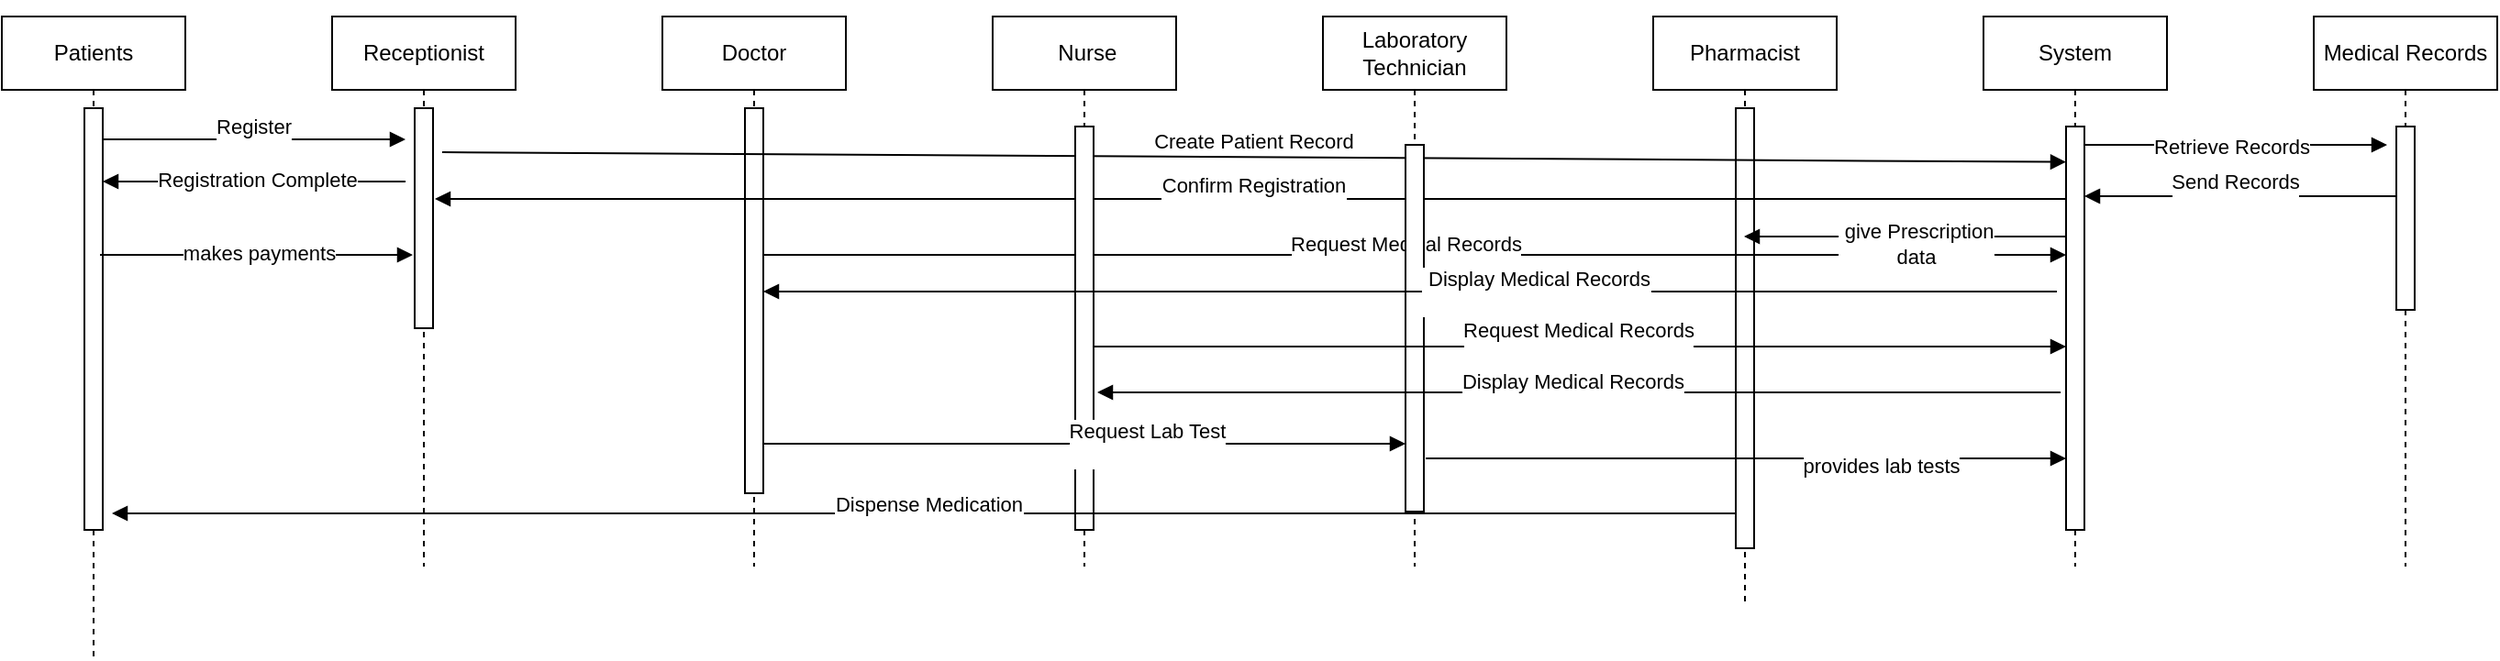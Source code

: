 <mxfile version="24.7.17">
  <diagram name="Page-1" id="2YBvvXClWsGukQMizWep">
    <mxGraphModel grid="1" page="1" gridSize="10" guides="1" tooltips="1" connect="1" arrows="1" fold="1" pageScale="1" pageWidth="850" pageHeight="1100" math="0" shadow="0">
      <root>
        <mxCell id="0" />
        <mxCell id="1" parent="0" />
        <mxCell id="5jQq0_R5dznM5S6B8pMf-5" value="Patients" style="shape=umlLifeline;perimeter=lifelinePerimeter;whiteSpace=wrap;html=1;container=1;dropTarget=0;collapsible=0;recursiveResize=0;outlineConnect=0;portConstraint=eastwest;newEdgeStyle={&quot;curved&quot;:0,&quot;rounded&quot;:0};" vertex="1" parent="1">
          <mxGeometry x="80" y="60" width="100" height="350" as="geometry" />
        </mxCell>
        <mxCell id="5jQq0_R5dznM5S6B8pMf-20" value="" style="html=1;points=[[0,0,0,0,5],[0,1,0,0,-5],[1,0,0,0,5],[1,1,0,0,-5]];perimeter=orthogonalPerimeter;outlineConnect=0;targetShapes=umlLifeline;portConstraint=eastwest;newEdgeStyle={&quot;curved&quot;:0,&quot;rounded&quot;:0};" vertex="1" parent="5jQq0_R5dznM5S6B8pMf-5">
          <mxGeometry x="45" y="50" width="10" height="230" as="geometry" />
        </mxCell>
        <mxCell id="5jQq0_R5dznM5S6B8pMf-6" value="&lt;div&gt;&amp;nbsp;&lt;/div&gt;&lt;div&gt;Receptionist&lt;/div&gt;&lt;div&gt;&lt;br&gt;&lt;/div&gt;" style="shape=umlLifeline;perimeter=lifelinePerimeter;whiteSpace=wrap;html=1;container=1;dropTarget=0;collapsible=0;recursiveResize=0;outlineConnect=0;portConstraint=eastwest;newEdgeStyle={&quot;curved&quot;:0,&quot;rounded&quot;:0};" vertex="1" parent="1">
          <mxGeometry x="260" y="60" width="100" height="300" as="geometry" />
        </mxCell>
        <mxCell id="5jQq0_R5dznM5S6B8pMf-26" value="" style="html=1;points=[[0,0,0,0,5],[0,1,0,0,-5],[1,0,0,0,5],[1,1,0,0,-5]];perimeter=orthogonalPerimeter;outlineConnect=0;targetShapes=umlLifeline;portConstraint=eastwest;newEdgeStyle={&quot;curved&quot;:0,&quot;rounded&quot;:0};" vertex="1" parent="5jQq0_R5dznM5S6B8pMf-6">
          <mxGeometry x="45" y="50" width="10" height="120" as="geometry" />
        </mxCell>
        <mxCell id="5jQq0_R5dznM5S6B8pMf-8" value="Doctor" style="shape=umlLifeline;perimeter=lifelinePerimeter;whiteSpace=wrap;html=1;container=1;dropTarget=0;collapsible=0;recursiveResize=0;outlineConnect=0;portConstraint=eastwest;newEdgeStyle={&quot;curved&quot;:0,&quot;rounded&quot;:0};" vertex="1" parent="1">
          <mxGeometry x="440" y="60" width="100" height="300" as="geometry" />
        </mxCell>
        <mxCell id="5jQq0_R5dznM5S6B8pMf-32" value="" style="html=1;points=[[0,0,0,0,5],[0,1,0,0,-5],[1,0,0,0,5],[1,1,0,0,-5]];perimeter=orthogonalPerimeter;outlineConnect=0;targetShapes=umlLifeline;portConstraint=eastwest;newEdgeStyle={&quot;curved&quot;:0,&quot;rounded&quot;:0};" vertex="1" parent="5jQq0_R5dznM5S6B8pMf-8">
          <mxGeometry x="45" y="50" width="10" height="210" as="geometry" />
        </mxCell>
        <mxCell id="5jQq0_R5dznM5S6B8pMf-10" value="&lt;div&gt;&lt;br&gt;&lt;/div&gt;&lt;div&gt;&amp;nbsp;Nurse&lt;/div&gt;&lt;div&gt;&lt;br&gt;&lt;/div&gt;" style="shape=umlLifeline;perimeter=lifelinePerimeter;whiteSpace=wrap;html=1;container=1;dropTarget=0;collapsible=0;recursiveResize=0;outlineConnect=0;portConstraint=eastwest;newEdgeStyle={&quot;curved&quot;:0,&quot;rounded&quot;:0};" vertex="1" parent="1">
          <mxGeometry x="620" y="60" width="100" height="300" as="geometry" />
        </mxCell>
        <mxCell id="5jQq0_R5dznM5S6B8pMf-12" value="&lt;div&gt;&amp;nbsp;&amp;nbsp;&lt;/div&gt;&lt;div&gt;Laboratory Technician&lt;/div&gt;&lt;div&gt;&lt;br&gt;&lt;/div&gt;" style="shape=umlLifeline;perimeter=lifelinePerimeter;whiteSpace=wrap;html=1;container=1;dropTarget=0;collapsible=0;recursiveResize=0;outlineConnect=0;portConstraint=eastwest;newEdgeStyle={&quot;curved&quot;:0,&quot;rounded&quot;:0};" vertex="1" parent="1">
          <mxGeometry x="800" y="60" width="100" height="300" as="geometry" />
        </mxCell>
        <mxCell id="5jQq0_R5dznM5S6B8pMf-14" value="&lt;div&gt;&lt;br&gt;&lt;/div&gt;&lt;div&gt;Pharmacist&lt;/div&gt;&lt;div&gt;&lt;br&gt;&lt;/div&gt;" style="shape=umlLifeline;perimeter=lifelinePerimeter;whiteSpace=wrap;html=1;container=1;dropTarget=0;collapsible=0;recursiveResize=0;outlineConnect=0;portConstraint=eastwest;newEdgeStyle={&quot;curved&quot;:0,&quot;rounded&quot;:0};" vertex="1" parent="1">
          <mxGeometry x="980" y="60" width="100" height="320" as="geometry" />
        </mxCell>
        <mxCell id="5jQq0_R5dznM5S6B8pMf-41" value="" style="html=1;points=[[0,0,0,0,5],[0,1,0,0,-5],[1,0,0,0,5],[1,1,0,0,-5]];perimeter=orthogonalPerimeter;outlineConnect=0;targetShapes=umlLifeline;portConstraint=eastwest;newEdgeStyle={&quot;curved&quot;:0,&quot;rounded&quot;:0};" vertex="1" parent="5jQq0_R5dznM5S6B8pMf-14">
          <mxGeometry x="45" y="50" width="10" height="240" as="geometry" />
        </mxCell>
        <mxCell id="5jQq0_R5dznM5S6B8pMf-16" value="&lt;div&gt;&lt;div&gt;&lt;br&gt;&lt;/div&gt;&lt;div&gt;System&lt;/div&gt;&lt;/div&gt;&lt;div&gt;&lt;br&gt;&lt;/div&gt;" style="shape=umlLifeline;perimeter=lifelinePerimeter;whiteSpace=wrap;html=1;container=1;dropTarget=0;collapsible=0;recursiveResize=0;outlineConnect=0;portConstraint=eastwest;newEdgeStyle={&quot;curved&quot;:0,&quot;rounded&quot;:0};" vertex="1" parent="1">
          <mxGeometry x="1160" y="60" width="100" height="300" as="geometry" />
        </mxCell>
        <mxCell id="5jQq0_R5dznM5S6B8pMf-23" value="" style="html=1;points=[[0,0,0,0,5],[0,1,0,0,-5],[1,0,0,0,5],[1,1,0,0,-5]];perimeter=orthogonalPerimeter;outlineConnect=0;targetShapes=umlLifeline;portConstraint=eastwest;newEdgeStyle={&quot;curved&quot;:0,&quot;rounded&quot;:0};" vertex="1" parent="5jQq0_R5dznM5S6B8pMf-16">
          <mxGeometry x="45" y="60" width="10" height="220" as="geometry" />
        </mxCell>
        <mxCell id="5jQq0_R5dznM5S6B8pMf-18" value="&lt;div&gt;&lt;div&gt;&lt;br&gt;&lt;/div&gt;&lt;div&gt;Medical Records&lt;/div&gt;&lt;/div&gt;&lt;div&gt;&lt;br&gt;&lt;/div&gt;" style="shape=umlLifeline;perimeter=lifelinePerimeter;whiteSpace=wrap;html=1;container=1;dropTarget=0;collapsible=0;recursiveResize=0;outlineConnect=0;portConstraint=eastwest;newEdgeStyle={&quot;curved&quot;:0,&quot;rounded&quot;:0};" vertex="1" parent="1">
          <mxGeometry x="1340" y="60" width="100" height="300" as="geometry" />
        </mxCell>
        <mxCell id="5jQq0_R5dznM5S6B8pMf-36" value="" style="html=1;points=[[0,0,0,0,5],[0,1,0,0,-5],[1,0,0,0,5],[1,1,0,0,-5]];perimeter=orthogonalPerimeter;outlineConnect=0;targetShapes=umlLifeline;portConstraint=eastwest;newEdgeStyle={&quot;curved&quot;:0,&quot;rounded&quot;:0};" vertex="1" parent="5jQq0_R5dznM5S6B8pMf-18">
          <mxGeometry x="45" y="60" width="10" height="100" as="geometry" />
        </mxCell>
        <mxCell id="5jQq0_R5dznM5S6B8pMf-21" value="&lt;div&gt;&lt;br&gt;&lt;/div&gt;&lt;div&gt;&lt;br&gt;&lt;/div&gt;&lt;div&gt;&lt;br&gt;&lt;/div&gt;&lt;div&gt;&lt;br&gt;&lt;/div&gt;&lt;div&gt;&lt;br&gt;&lt;/div&gt;" style="html=1;verticalAlign=bottom;endArrow=block;curved=0;rounded=0;" edge="1" parent="1" source="5jQq0_R5dznM5S6B8pMf-20">
          <mxGeometry width="80" relative="1" as="geometry">
            <mxPoint x="210" y="280" as="sourcePoint" />
            <mxPoint x="300" y="127" as="targetPoint" />
          </mxGeometry>
        </mxCell>
        <mxCell id="5jQq0_R5dznM5S6B8pMf-22" value="&lt;div&gt;Register&lt;/div&gt;&lt;div&gt;&lt;br&gt;&lt;/div&gt;" style="edgeLabel;html=1;align=center;verticalAlign=middle;resizable=0;points=[];" connectable="0" vertex="1" parent="5jQq0_R5dznM5S6B8pMf-21">
          <mxGeometry x="-0.011" relative="1" as="geometry">
            <mxPoint as="offset" />
          </mxGeometry>
        </mxCell>
        <mxCell id="5jQq0_R5dznM5S6B8pMf-25" value="&lt;div&gt;Create Patient Record&lt;/div&gt;" style="html=1;verticalAlign=bottom;endArrow=block;curved=0;rounded=0;entryX=0;entryY=0.088;entryDx=0;entryDy=0;entryPerimeter=0;" edge="1" parent="1" target="5jQq0_R5dznM5S6B8pMf-23">
          <mxGeometry width="80" relative="1" as="geometry">
            <mxPoint x="320" y="134" as="sourcePoint" />
            <mxPoint x="860" y="280" as="targetPoint" />
          </mxGeometry>
        </mxCell>
        <mxCell id="5jQq0_R5dznM5S6B8pMf-30" value="" style="html=1;verticalAlign=bottom;endArrow=block;curved=0;rounded=0;" edge="1" parent="1" target="5jQq0_R5dznM5S6B8pMf-20">
          <mxGeometry width="80" relative="1" as="geometry">
            <mxPoint x="300" y="150" as="sourcePoint" />
            <mxPoint x="550" y="280" as="targetPoint" />
            <Array as="points" />
          </mxGeometry>
        </mxCell>
        <mxCell id="5jQq0_R5dznM5S6B8pMf-31" value="Registration Complete" style="edgeLabel;html=1;align=center;verticalAlign=middle;resizable=0;points=[];" connectable="0" vertex="1" parent="5jQq0_R5dznM5S6B8pMf-30">
          <mxGeometry x="-0.018" y="-1" relative="1" as="geometry">
            <mxPoint as="offset" />
          </mxGeometry>
        </mxCell>
        <mxCell id="5jQq0_R5dznM5S6B8pMf-33" value="" style="html=1;verticalAlign=bottom;endArrow=block;curved=0;rounded=0;" edge="1" parent="1">
          <mxGeometry width="80" relative="1" as="geometry">
            <mxPoint x="495" y="190" as="sourcePoint" />
            <mxPoint x="1205" y="190" as="targetPoint" />
          </mxGeometry>
        </mxCell>
        <mxCell id="5jQq0_R5dznM5S6B8pMf-35" value="&lt;div&gt;Request Medical Records&lt;/div&gt;&lt;div&gt;&lt;br&gt;&lt;/div&gt;" style="edgeLabel;html=1;align=center;verticalAlign=middle;resizable=0;points=[];" connectable="0" vertex="1" parent="5jQq0_R5dznM5S6B8pMf-33">
          <mxGeometry x="-0.014" y="-1" relative="1" as="geometry">
            <mxPoint as="offset" />
          </mxGeometry>
        </mxCell>
        <mxCell id="5jQq0_R5dznM5S6B8pMf-37" value="" style="html=1;verticalAlign=bottom;endArrow=block;curved=0;rounded=0;" edge="1" parent="1" source="5jQq0_R5dznM5S6B8pMf-23">
          <mxGeometry width="80" relative="1" as="geometry">
            <mxPoint x="1190" y="280" as="sourcePoint" />
            <mxPoint x="1380" y="130" as="targetPoint" />
            <Array as="points" />
          </mxGeometry>
        </mxCell>
        <mxCell id="5jQq0_R5dznM5S6B8pMf-38" value="Retrieve Records" style="edgeLabel;html=1;align=center;verticalAlign=middle;resizable=0;points=[];" connectable="0" vertex="1" parent="5jQq0_R5dznM5S6B8pMf-37">
          <mxGeometry x="-0.03" y="-1" relative="1" as="geometry">
            <mxPoint as="offset" />
          </mxGeometry>
        </mxCell>
        <mxCell id="5jQq0_R5dznM5S6B8pMf-39" value="" style="html=1;verticalAlign=bottom;endArrow=block;curved=0;rounded=0;" edge="1" parent="1">
          <mxGeometry width="80" relative="1" as="geometry">
            <mxPoint x="1384.5" y="158" as="sourcePoint" />
            <mxPoint x="1215" y="158" as="targetPoint" />
            <Array as="points">
              <mxPoint x="1265" y="158" />
              <mxPoint x="1245" y="158" />
            </Array>
          </mxGeometry>
        </mxCell>
        <mxCell id="5jQq0_R5dznM5S6B8pMf-40" value="&lt;div&gt;Send Records&lt;/div&gt;&lt;div&gt;&lt;br&gt;&lt;/div&gt;" style="edgeLabel;html=1;align=center;verticalAlign=middle;resizable=0;points=[];" connectable="0" vertex="1" parent="5jQq0_R5dznM5S6B8pMf-39">
          <mxGeometry x="0.032" y="-1" relative="1" as="geometry">
            <mxPoint as="offset" />
          </mxGeometry>
        </mxCell>
        <mxCell id="5jQq0_R5dznM5S6B8pMf-43" value="" style="html=1;verticalAlign=bottom;endArrow=block;curved=0;rounded=0;" edge="1" parent="1">
          <mxGeometry width="80" relative="1" as="geometry">
            <mxPoint x="1205.5" y="159.5" as="sourcePoint" />
            <mxPoint x="316" y="159.5" as="targetPoint" />
          </mxGeometry>
        </mxCell>
        <mxCell id="5jQq0_R5dznM5S6B8pMf-44" value="&lt;div&gt;Confirm Registration&lt;/div&gt;&lt;div&gt;&lt;br&gt;&lt;/div&gt;" style="edgeLabel;html=1;align=center;verticalAlign=middle;resizable=0;points=[];" connectable="0" vertex="1" parent="5jQq0_R5dznM5S6B8pMf-43">
          <mxGeometry x="-0.002" y="-1" relative="1" as="geometry">
            <mxPoint as="offset" />
          </mxGeometry>
        </mxCell>
        <mxCell id="5jQq0_R5dznM5S6B8pMf-42" value="" style="html=1;points=[[0,0,0,0,5],[0,1,0,0,-5],[1,0,0,0,5],[1,1,0,0,-5]];perimeter=orthogonalPerimeter;outlineConnect=0;targetShapes=umlLifeline;portConstraint=eastwest;newEdgeStyle={&quot;curved&quot;:0,&quot;rounded&quot;:0};" vertex="1" parent="1">
          <mxGeometry x="845" y="130" width="10" height="200" as="geometry" />
        </mxCell>
        <mxCell id="5jQq0_R5dznM5S6B8pMf-45" value="" style="html=1;points=[[0,0,0,0,5],[0,1,0,0,-5],[1,0,0,0,5],[1,1,0,0,-5]];perimeter=orthogonalPerimeter;outlineConnect=0;targetShapes=umlLifeline;portConstraint=eastwest;newEdgeStyle={&quot;curved&quot;:0,&quot;rounded&quot;:0};" vertex="1" parent="1">
          <mxGeometry x="665" y="120" width="10" height="220" as="geometry" />
        </mxCell>
        <mxCell id="5jQq0_R5dznM5S6B8pMf-47" value="" style="html=1;verticalAlign=bottom;endArrow=block;curved=0;rounded=0;" edge="1" parent="1" target="5jQq0_R5dznM5S6B8pMf-32">
          <mxGeometry x="-0.001" width="80" relative="1" as="geometry">
            <mxPoint x="1200" y="210" as="sourcePoint" />
            <mxPoint x="970" y="320" as="targetPoint" />
            <mxPoint as="offset" />
          </mxGeometry>
        </mxCell>
        <mxCell id="5jQq0_R5dznM5S6B8pMf-48" value="&lt;div&gt;&amp;nbsp;Display Medical Records&lt;/div&gt;&lt;div&gt;&lt;br&gt;&lt;/div&gt;" style="edgeLabel;html=1;align=center;verticalAlign=middle;resizable=0;points=[];" connectable="0" vertex="1" parent="5jQq0_R5dznM5S6B8pMf-47">
          <mxGeometry x="-0.19" relative="1" as="geometry">
            <mxPoint x="1" as="offset" />
          </mxGeometry>
        </mxCell>
        <mxCell id="5jQq0_R5dznM5S6B8pMf-50" value="" style="html=1;verticalAlign=bottom;endArrow=block;curved=0;rounded=0;" edge="1" parent="1">
          <mxGeometry width="80" relative="1" as="geometry">
            <mxPoint x="675" y="240" as="sourcePoint" />
            <mxPoint x="1205" y="240" as="targetPoint" />
          </mxGeometry>
        </mxCell>
        <mxCell id="5jQq0_R5dznM5S6B8pMf-51" value="&lt;div&gt;Request Medical Records&lt;/div&gt;&lt;div&gt;&lt;br&gt;&lt;/div&gt;" style="edgeLabel;html=1;align=center;verticalAlign=middle;resizable=0;points=[];" connectable="0" vertex="1" parent="5jQq0_R5dznM5S6B8pMf-50">
          <mxGeometry x="-0.004" y="2" relative="1" as="geometry">
            <mxPoint as="offset" />
          </mxGeometry>
        </mxCell>
        <mxCell id="5jQq0_R5dznM5S6B8pMf-53" value="" style="html=1;verticalAlign=bottom;endArrow=block;curved=0;rounded=0;exitX=0;exitY=1;exitDx=0;exitDy=-5;exitPerimeter=0;" edge="1" parent="1">
          <mxGeometry width="80" relative="1" as="geometry">
            <mxPoint x="1202" y="265" as="sourcePoint" />
            <mxPoint x="677" y="265" as="targetPoint" />
          </mxGeometry>
        </mxCell>
        <mxCell id="5jQq0_R5dznM5S6B8pMf-55" value="&lt;div&gt;Display Medical Records&lt;/div&gt;&lt;div&gt;&lt;br&gt;&lt;/div&gt;" style="edgeLabel;html=1;align=center;verticalAlign=middle;resizable=0;points=[];" connectable="0" vertex="1" parent="5jQq0_R5dznM5S6B8pMf-53">
          <mxGeometry x="0.013" y="1" relative="1" as="geometry">
            <mxPoint as="offset" />
          </mxGeometry>
        </mxCell>
        <mxCell id="5jQq0_R5dznM5S6B8pMf-56" value="" style="html=1;verticalAlign=bottom;endArrow=block;curved=0;rounded=0;" edge="1" parent="1">
          <mxGeometry width="80" relative="1" as="geometry">
            <mxPoint x="494.5" y="293" as="sourcePoint" />
            <mxPoint x="845" y="293" as="targetPoint" />
          </mxGeometry>
        </mxCell>
        <mxCell id="5jQq0_R5dznM5S6B8pMf-57" value="&lt;div&gt;Request Lab Test&lt;/div&gt;&lt;div&gt;&lt;br&gt;&lt;/div&gt;" style="edgeLabel;html=1;align=center;verticalAlign=middle;resizable=0;points=[];" connectable="0" vertex="1" parent="5jQq0_R5dznM5S6B8pMf-56">
          <mxGeometry x="0.19" relative="1" as="geometry">
            <mxPoint x="1" as="offset" />
          </mxGeometry>
        </mxCell>
        <mxCell id="5jQq0_R5dznM5S6B8pMf-58" value="" style="html=1;verticalAlign=bottom;endArrow=block;curved=0;rounded=0;" edge="1" parent="1" target="5jQq0_R5dznM5S6B8pMf-23">
          <mxGeometry width="80" relative="1" as="geometry">
            <mxPoint x="856" y="301" as="sourcePoint" />
            <mxPoint x="1200" y="300" as="targetPoint" />
          </mxGeometry>
        </mxCell>
        <mxCell id="5jQq0_R5dznM5S6B8pMf-61" value="provides lab tests" style="edgeLabel;html=1;align=center;verticalAlign=middle;resizable=0;points=[];" connectable="0" vertex="1" parent="5jQq0_R5dznM5S6B8pMf-58">
          <mxGeometry x="0.421" y="-4" relative="1" as="geometry">
            <mxPoint as="offset" />
          </mxGeometry>
        </mxCell>
        <mxCell id="5jQq0_R5dznM5S6B8pMf-64" value="" style="html=1;verticalAlign=bottom;endArrow=block;curved=0;rounded=0;" edge="1" parent="1">
          <mxGeometry width="80" relative="1" as="geometry">
            <mxPoint x="1205" y="180" as="sourcePoint" />
            <mxPoint x="1029.5" y="180" as="targetPoint" />
          </mxGeometry>
        </mxCell>
        <mxCell id="5jQq0_R5dznM5S6B8pMf-65" value="&lt;div&gt;&amp;nbsp;give Prescription&lt;/div&gt;&lt;div&gt;data&lt;/div&gt;" style="edgeLabel;html=1;align=center;verticalAlign=middle;resizable=0;points=[];" connectable="0" vertex="1" parent="5jQq0_R5dznM5S6B8pMf-64">
          <mxGeometry x="-0.066" relative="1" as="geometry">
            <mxPoint y="4" as="offset" />
          </mxGeometry>
        </mxCell>
        <mxCell id="5jQq0_R5dznM5S6B8pMf-67" value="" style="html=1;verticalAlign=bottom;endArrow=block;curved=0;rounded=0;" edge="1" parent="1">
          <mxGeometry width="80" relative="1" as="geometry">
            <mxPoint x="1025" y="331" as="sourcePoint" />
            <mxPoint x="140" y="331" as="targetPoint" />
          </mxGeometry>
        </mxCell>
        <mxCell id="5jQq0_R5dznM5S6B8pMf-68" value="&lt;div&gt;Dispense Medication&lt;/div&gt;&lt;div&gt;&lt;br&gt;&lt;/div&gt;" style="edgeLabel;html=1;align=center;verticalAlign=middle;resizable=0;points=[];" connectable="0" vertex="1" parent="5jQq0_R5dznM5S6B8pMf-67">
          <mxGeometry x="-0.006" y="2" relative="1" as="geometry">
            <mxPoint as="offset" />
          </mxGeometry>
        </mxCell>
        <mxCell id="5jQq0_R5dznM5S6B8pMf-69" value="" style="html=1;verticalAlign=bottom;endArrow=block;curved=0;rounded=0;" edge="1" parent="1">
          <mxGeometry x="-0.003" width="80" relative="1" as="geometry">
            <mxPoint x="133.5" y="190" as="sourcePoint" />
            <mxPoint x="304" y="190" as="targetPoint" />
            <mxPoint as="offset" />
          </mxGeometry>
        </mxCell>
        <mxCell id="5jQq0_R5dznM5S6B8pMf-70" value="makes payments" style="edgeLabel;html=1;align=center;verticalAlign=middle;resizable=0;points=[];" connectable="0" vertex="1" parent="5jQq0_R5dznM5S6B8pMf-69">
          <mxGeometry x="0.015" y="1" relative="1" as="geometry">
            <mxPoint as="offset" />
          </mxGeometry>
        </mxCell>
      </root>
    </mxGraphModel>
  </diagram>
</mxfile>
